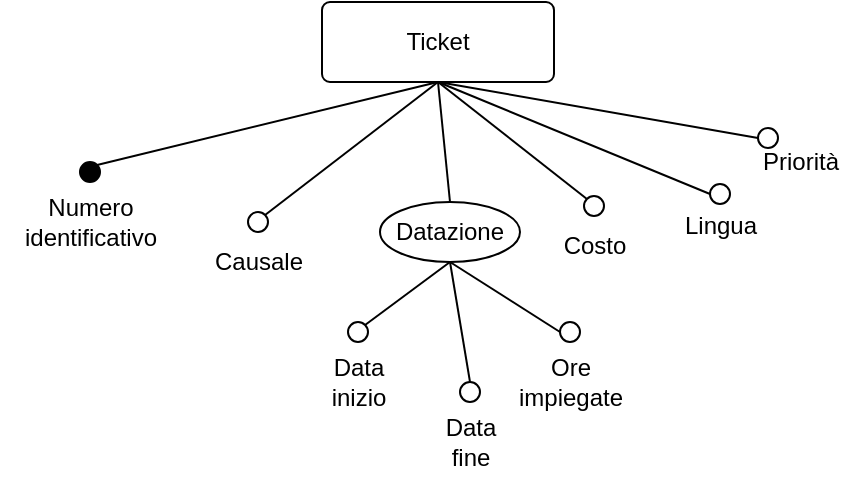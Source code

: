 <mxfile version="20.2.3" type="device"><diagram id="IH9JET_nUVJwrkD1rZ52" name="Pagina-1"><mxGraphModel dx="865" dy="534" grid="0" gridSize="10" guides="1" tooltips="1" connect="1" arrows="1" fold="1" page="1" pageScale="1" pageWidth="827" pageHeight="1169" math="0" shadow="0"><root><mxCell id="0"/><mxCell id="1" parent="0"/><mxCell id="GfhDJufJWA-Jmzx53MIc-1" value="Ticket" style="rounded=1;arcSize=10;whiteSpace=wrap;html=1;align=center;" parent="1" vertex="1"><mxGeometry x="401" y="70" width="116" height="40" as="geometry"/></mxCell><mxCell id="GfhDJufJWA-Jmzx53MIc-3" value="" style="ellipse;whiteSpace=wrap;html=1;aspect=fixed;fillColor=#000000;" parent="1" vertex="1"><mxGeometry x="280" y="150" width="10" height="10" as="geometry"/></mxCell><mxCell id="GfhDJufJWA-Jmzx53MIc-14" value="Numero&lt;br&gt;identificativo" style="text;html=1;align=center;verticalAlign=middle;resizable=0;points=[];autosize=1;strokeColor=none;fillColor=none;" parent="1" vertex="1"><mxGeometry x="240" y="160" width="90" height="40" as="geometry"/></mxCell><mxCell id="GfhDJufJWA-Jmzx53MIc-15" value="" style="ellipse;whiteSpace=wrap;html=1;aspect=fixed;" parent="1" vertex="1"><mxGeometry x="364" y="175" width="10" height="10" as="geometry"/></mxCell><mxCell id="GfhDJufJWA-Jmzx53MIc-16" value="Causale" style="text;html=1;align=center;verticalAlign=middle;resizable=0;points=[];autosize=1;strokeColor=none;fillColor=none;" parent="1" vertex="1"><mxGeometry x="334" y="185" width="70" height="30" as="geometry"/></mxCell><mxCell id="GfhDJufJWA-Jmzx53MIc-17" value="" style="ellipse;whiteSpace=wrap;html=1;aspect=fixed;" parent="1" vertex="1"><mxGeometry x="414" y="230" width="10" height="10" as="geometry"/></mxCell><mxCell id="GfhDJufJWA-Jmzx53MIc-18" value="" style="ellipse;whiteSpace=wrap;html=1;aspect=fixed;" parent="1" vertex="1"><mxGeometry x="470" y="260" width="10" height="10" as="geometry"/></mxCell><mxCell id="GfhDJufJWA-Jmzx53MIc-19" value="" style="ellipse;whiteSpace=wrap;html=1;aspect=fixed;" parent="1" vertex="1"><mxGeometry x="520" y="230" width="10" height="10" as="geometry"/></mxCell><mxCell id="GfhDJufJWA-Jmzx53MIc-20" value="Datazione" style="ellipse;whiteSpace=wrap;html=1;" parent="1" vertex="1"><mxGeometry x="430" y="170" width="70" height="30" as="geometry"/></mxCell><mxCell id="GfhDJufJWA-Jmzx53MIc-23" value="Data&lt;br&gt;inizio" style="text;html=1;align=center;verticalAlign=middle;resizable=0;points=[];autosize=1;strokeColor=none;fillColor=none;" parent="1" vertex="1"><mxGeometry x="394" y="240" width="50" height="40" as="geometry"/></mxCell><mxCell id="GfhDJufJWA-Jmzx53MIc-24" value="Data&lt;br&gt;fine" style="text;html=1;align=center;verticalAlign=middle;resizable=0;points=[];autosize=1;strokeColor=none;fillColor=none;" parent="1" vertex="1"><mxGeometry x="450" y="270" width="50" height="40" as="geometry"/></mxCell><mxCell id="GfhDJufJWA-Jmzx53MIc-25" value="Ore&lt;br&gt;impiegate" style="text;html=1;align=center;verticalAlign=middle;resizable=0;points=[];autosize=1;strokeColor=none;fillColor=none;" parent="1" vertex="1"><mxGeometry x="485" y="240" width="80" height="40" as="geometry"/></mxCell><mxCell id="GfhDJufJWA-Jmzx53MIc-28" value="" style="ellipse;whiteSpace=wrap;html=1;aspect=fixed;" parent="1" vertex="1"><mxGeometry x="532" y="167" width="10" height="10" as="geometry"/></mxCell><mxCell id="GfhDJufJWA-Jmzx53MIc-29" value="Costo" style="text;html=1;align=center;verticalAlign=middle;resizable=0;points=[];autosize=1;strokeColor=none;fillColor=none;" parent="1" vertex="1"><mxGeometry x="512" y="177" width="50" height="30" as="geometry"/></mxCell><mxCell id="GfhDJufJWA-Jmzx53MIc-30" value="Lingua" style="text;html=1;align=center;verticalAlign=middle;resizable=0;points=[];autosize=1;strokeColor=none;fillColor=none;" parent="1" vertex="1"><mxGeometry x="570" y="167" width="60" height="30" as="geometry"/></mxCell><mxCell id="GfhDJufJWA-Jmzx53MIc-31" value="" style="ellipse;whiteSpace=wrap;html=1;aspect=fixed;" parent="1" vertex="1"><mxGeometry x="595" y="161" width="10" height="10" as="geometry"/></mxCell><mxCell id="GfhDJufJWA-Jmzx53MIc-32" value="" style="endArrow=none;html=1;rounded=0;exitX=1;exitY=0;exitDx=0;exitDy=0;entryX=0.5;entryY=1;entryDx=0;entryDy=0;" parent="1" source="GfhDJufJWA-Jmzx53MIc-3" target="GfhDJufJWA-Jmzx53MIc-1" edge="1"><mxGeometry width="50" height="50" relative="1" as="geometry"><mxPoint x="300" y="140" as="sourcePoint"/><mxPoint x="350" y="90" as="targetPoint"/></mxGeometry></mxCell><mxCell id="GfhDJufJWA-Jmzx53MIc-33" value="" style="endArrow=none;html=1;rounded=0;exitX=1;exitY=0;exitDx=0;exitDy=0;entryX=0.5;entryY=1;entryDx=0;entryDy=0;" parent="1" source="GfhDJufJWA-Jmzx53MIc-15" target="GfhDJufJWA-Jmzx53MIc-1" edge="1"><mxGeometry width="50" height="50" relative="1" as="geometry"><mxPoint x="400" y="180" as="sourcePoint"/><mxPoint x="450" y="130" as="targetPoint"/></mxGeometry></mxCell><mxCell id="GfhDJufJWA-Jmzx53MIc-34" value="" style="endArrow=none;html=1;rounded=0;entryX=0.5;entryY=1;entryDx=0;entryDy=0;exitX=0.5;exitY=0;exitDx=0;exitDy=0;" parent="1" source="GfhDJufJWA-Jmzx53MIc-20" target="GfhDJufJWA-Jmzx53MIc-1" edge="1"><mxGeometry width="50" height="50" relative="1" as="geometry"><mxPoint x="400" y="250" as="sourcePoint"/><mxPoint x="450" y="200" as="targetPoint"/></mxGeometry></mxCell><mxCell id="GfhDJufJWA-Jmzx53MIc-35" value="" style="endArrow=none;html=1;rounded=0;exitX=1;exitY=0;exitDx=0;exitDy=0;entryX=0.5;entryY=1;entryDx=0;entryDy=0;" parent="1" source="GfhDJufJWA-Jmzx53MIc-17" target="GfhDJufJWA-Jmzx53MIc-20" edge="1"><mxGeometry width="50" height="50" relative="1" as="geometry"><mxPoint x="400" y="250" as="sourcePoint"/><mxPoint x="470" y="190" as="targetPoint"/></mxGeometry></mxCell><mxCell id="GfhDJufJWA-Jmzx53MIc-36" value="" style="endArrow=none;html=1;rounded=0;entryX=0.5;entryY=1;entryDx=0;entryDy=0;exitX=0;exitY=0.5;exitDx=0;exitDy=0;" parent="1" source="GfhDJufJWA-Jmzx53MIc-19" target="GfhDJufJWA-Jmzx53MIc-20" edge="1"><mxGeometry width="50" height="50" relative="1" as="geometry"><mxPoint x="565" y="270" as="sourcePoint"/><mxPoint x="615" y="220" as="targetPoint"/></mxGeometry></mxCell><mxCell id="GfhDJufJWA-Jmzx53MIc-37" value="" style="endArrow=none;html=1;rounded=0;entryX=0.5;entryY=1;entryDx=0;entryDy=0;exitX=0.5;exitY=0;exitDx=0;exitDy=0;" parent="1" source="GfhDJufJWA-Jmzx53MIc-18" target="GfhDJufJWA-Jmzx53MIc-20" edge="1"><mxGeometry width="50" height="50" relative="1" as="geometry"><mxPoint x="430" y="280" as="sourcePoint"/><mxPoint x="480" y="230" as="targetPoint"/></mxGeometry></mxCell><mxCell id="GfhDJufJWA-Jmzx53MIc-38" value="" style="endArrow=none;html=1;rounded=0;exitX=0.5;exitY=1;exitDx=0;exitDy=0;entryX=0;entryY=0;entryDx=0;entryDy=0;" parent="1" source="GfhDJufJWA-Jmzx53MIc-1" target="GfhDJufJWA-Jmzx53MIc-28" edge="1"><mxGeometry width="50" height="50" relative="1" as="geometry"><mxPoint x="500" y="150" as="sourcePoint"/><mxPoint x="550" y="110" as="targetPoint"/></mxGeometry></mxCell><mxCell id="GfhDJufJWA-Jmzx53MIc-45" value="" style="endArrow=none;html=1;rounded=0;exitX=0.5;exitY=1;exitDx=0;exitDy=0;entryX=0;entryY=0.5;entryDx=0;entryDy=0;" parent="1" source="GfhDJufJWA-Jmzx53MIc-1" target="GfhDJufJWA-Jmzx53MIc-31" edge="1"><mxGeometry width="50" height="50" relative="1" as="geometry"><mxPoint x="520" y="136" as="sourcePoint"/><mxPoint x="590" y="96" as="targetPoint"/></mxGeometry></mxCell><mxCell id="9dxRuj6MyYkSjd_iY-Qz-1" value="" style="ellipse;whiteSpace=wrap;html=1;aspect=fixed;" vertex="1" parent="1"><mxGeometry x="619" y="133" width="10" height="10" as="geometry"/></mxCell><mxCell id="9dxRuj6MyYkSjd_iY-Qz-2" value="" style="endArrow=none;html=1;rounded=0;entryX=0.5;entryY=1;entryDx=0;entryDy=0;exitX=0;exitY=0.5;exitDx=0;exitDy=0;" edge="1" parent="1" source="9dxRuj6MyYkSjd_iY-Qz-1" target="GfhDJufJWA-Jmzx53MIc-1"><mxGeometry width="50" height="50" relative="1" as="geometry"><mxPoint x="440" y="180" as="sourcePoint"/><mxPoint x="490" y="130" as="targetPoint"/></mxGeometry></mxCell><mxCell id="9dxRuj6MyYkSjd_iY-Qz-3" value="Priorità" style="text;html=1;align=center;verticalAlign=middle;resizable=0;points=[];autosize=1;strokeColor=none;fillColor=none;" vertex="1" parent="1"><mxGeometry x="610" y="135" width="60" height="30" as="geometry"/></mxCell></root></mxGraphModel></diagram></mxfile>